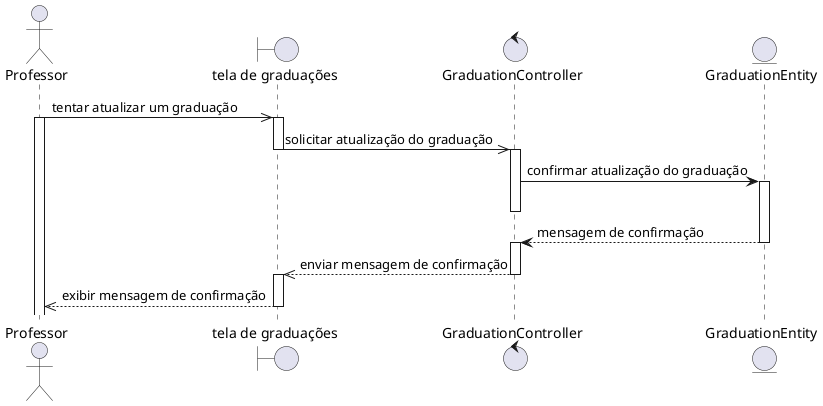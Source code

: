 @startuml
actor Professor
boundary "tela de graduações" as graduação
control GraduationController
entity GraduationEntity

Professor ->> graduação: tentar atualizar um graduação
activate Professor
activate graduação
graduação ->> GraduationController: solicitar atualização do graduação
deactivate graduação
activate GraduationController
GraduationController -> GraduationEntity: confirmar atualização do graduação
activate GraduationEntity
deactivate GraduationController
GraduationEntity --> GraduationController: mensagem de confirmação
deactivate GraduationEntity
activate GraduationController
GraduationController -->> graduação: enviar mensagem de confirmação
deactivate GraduationController
activate graduação
graduação -->> Professor: exibir mensagem de confirmação
deactivate graduação
@enduml